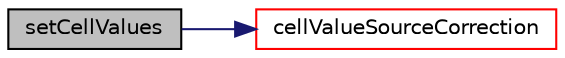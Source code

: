 digraph "setCellValues"
{
  bgcolor="transparent";
  edge [fontname="Helvetica",fontsize="10",labelfontname="Helvetica",labelfontsize="10"];
  node [fontname="Helvetica",fontsize="10",shape=record];
  rankdir="LR";
  Node153 [label="setCellValues",height=0.2,width=0.4,color="black", fillcolor="grey75", style="filled", fontcolor="black"];
  Node153 -> Node154 [color="midnightblue",fontsize="10",style="solid",fontname="Helvetica"];
  Node154 [label="cellValueSourceCorrection",height=0.2,width=0.4,color="red",URL="$a25037.html#af47d660ddf922326f7b61a7d841572e5",tooltip="Correct cell values using latest transfer information. "];
}
